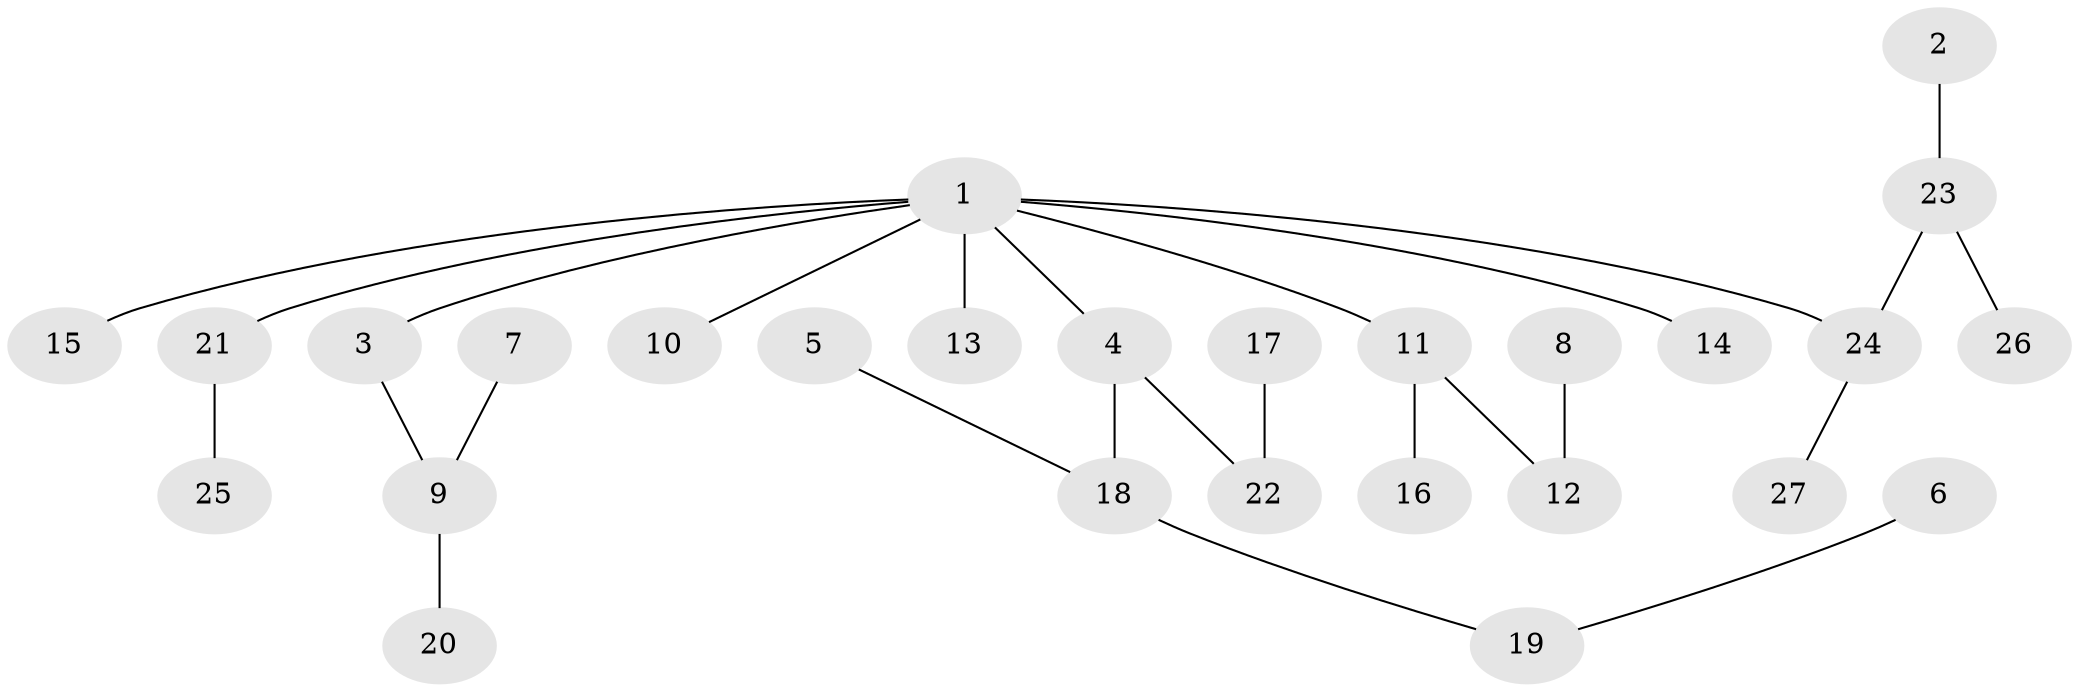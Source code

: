 // original degree distribution, {5: 0.05555555555555555, 6: 0.018518518518518517, 3: 0.1111111111111111, 4: 0.05555555555555555, 2: 0.25925925925925924, 1: 0.5}
// Generated by graph-tools (version 1.1) at 2025/26/03/09/25 03:26:22]
// undirected, 27 vertices, 26 edges
graph export_dot {
graph [start="1"]
  node [color=gray90,style=filled];
  1;
  2;
  3;
  4;
  5;
  6;
  7;
  8;
  9;
  10;
  11;
  12;
  13;
  14;
  15;
  16;
  17;
  18;
  19;
  20;
  21;
  22;
  23;
  24;
  25;
  26;
  27;
  1 -- 3 [weight=1.0];
  1 -- 4 [weight=1.0];
  1 -- 10 [weight=1.0];
  1 -- 11 [weight=1.0];
  1 -- 13 [weight=1.0];
  1 -- 14 [weight=1.0];
  1 -- 15 [weight=1.0];
  1 -- 21 [weight=1.0];
  1 -- 24 [weight=1.0];
  2 -- 23 [weight=1.0];
  3 -- 9 [weight=1.0];
  4 -- 18 [weight=1.0];
  4 -- 22 [weight=1.0];
  5 -- 18 [weight=1.0];
  6 -- 19 [weight=1.0];
  7 -- 9 [weight=1.0];
  8 -- 12 [weight=1.0];
  9 -- 20 [weight=1.0];
  11 -- 12 [weight=1.0];
  11 -- 16 [weight=1.0];
  17 -- 22 [weight=1.0];
  18 -- 19 [weight=1.0];
  21 -- 25 [weight=1.0];
  23 -- 24 [weight=1.0];
  23 -- 26 [weight=1.0];
  24 -- 27 [weight=1.0];
}
